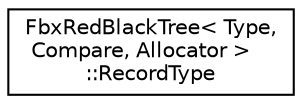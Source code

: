 digraph "クラス階層図"
{
  edge [fontname="Helvetica",fontsize="10",labelfontname="Helvetica",labelfontsize="10"];
  node [fontname="Helvetica",fontsize="10",shape=record];
  rankdir="LR";
  Node0 [label="FbxRedBlackTree\< Type,\l Compare, Allocator \>\l::RecordType",height=0.2,width=0.4,color="black", fillcolor="white", style="filled",URL="$class_fbx_red_black_tree_1_1_record_type.html"];
}
